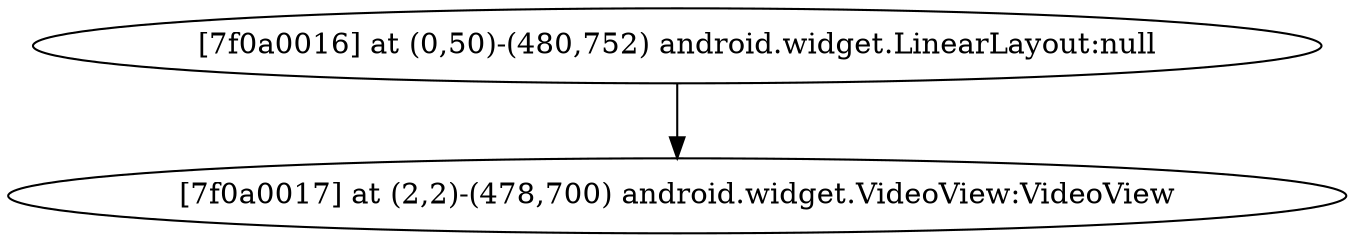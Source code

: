 strict digraph G {
  1 [ label="[7f0a0016] at (0,50)-(480,752) android.widget.LinearLayout:null" ];
  2 [ label="[7f0a0017] at (2,2)-(478,700) android.widget.VideoView:VideoView" ];
  1 -> 2;
}
